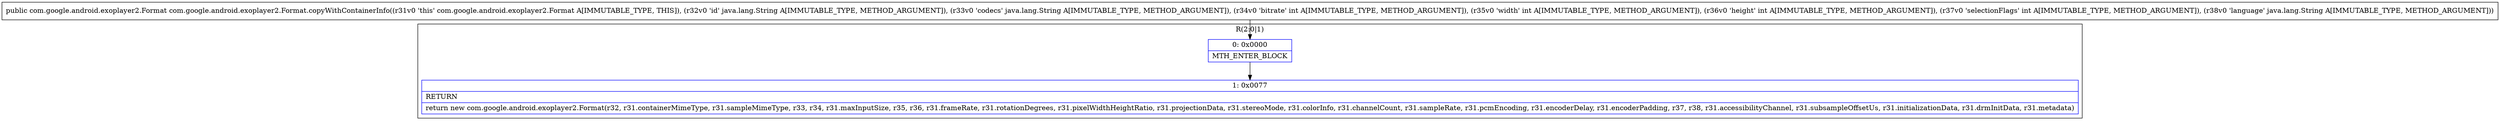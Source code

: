 digraph "CFG forcom.google.android.exoplayer2.Format.copyWithContainerInfo(Ljava\/lang\/String;Ljava\/lang\/String;IIIILjava\/lang\/String;)Lcom\/google\/android\/exoplayer2\/Format;" {
subgraph cluster_Region_15964949 {
label = "R(2:0|1)";
node [shape=record,color=blue];
Node_0 [shape=record,label="{0\:\ 0x0000|MTH_ENTER_BLOCK\l}"];
Node_1 [shape=record,label="{1\:\ 0x0077|RETURN\l|return new com.google.android.exoplayer2.Format(r32, r31.containerMimeType, r31.sampleMimeType, r33, r34, r31.maxInputSize, r35, r36, r31.frameRate, r31.rotationDegrees, r31.pixelWidthHeightRatio, r31.projectionData, r31.stereoMode, r31.colorInfo, r31.channelCount, r31.sampleRate, r31.pcmEncoding, r31.encoderDelay, r31.encoderPadding, r37, r38, r31.accessibilityChannel, r31.subsampleOffsetUs, r31.initializationData, r31.drmInitData, r31.metadata)\l}"];
}
MethodNode[shape=record,label="{public com.google.android.exoplayer2.Format com.google.android.exoplayer2.Format.copyWithContainerInfo((r31v0 'this' com.google.android.exoplayer2.Format A[IMMUTABLE_TYPE, THIS]), (r32v0 'id' java.lang.String A[IMMUTABLE_TYPE, METHOD_ARGUMENT]), (r33v0 'codecs' java.lang.String A[IMMUTABLE_TYPE, METHOD_ARGUMENT]), (r34v0 'bitrate' int A[IMMUTABLE_TYPE, METHOD_ARGUMENT]), (r35v0 'width' int A[IMMUTABLE_TYPE, METHOD_ARGUMENT]), (r36v0 'height' int A[IMMUTABLE_TYPE, METHOD_ARGUMENT]), (r37v0 'selectionFlags' int A[IMMUTABLE_TYPE, METHOD_ARGUMENT]), (r38v0 'language' java.lang.String A[IMMUTABLE_TYPE, METHOD_ARGUMENT])) }"];
MethodNode -> Node_0;
Node_0 -> Node_1;
}

